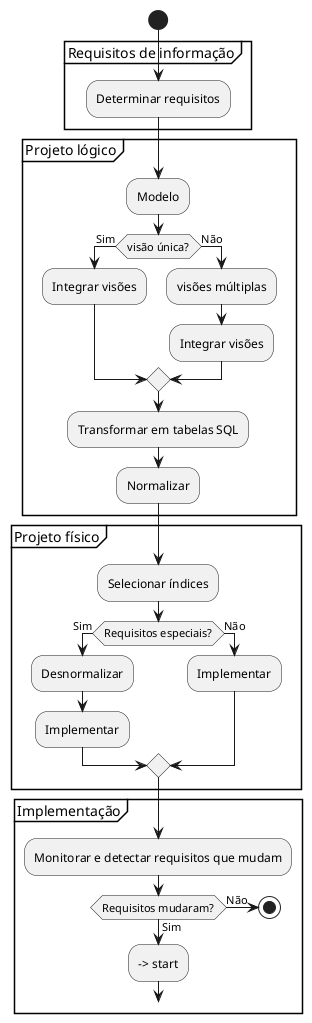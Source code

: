 @startuml O ciclo de vida do banco de dados
start

partition "Requisitos de informação" {
    :Determinar requisitos;    
}

partition "Projeto lógico" {
    :Modelo;
    if (visão única?) then (Sim)
        :Integrar visões;
    else (Não)
        :visões múltiplas;
        :Integrar visões;
    endif
    :Transformar em tabelas SQL;
    :Normalizar;
}

partition "Projeto físico" {
    :Selecionar índices;
    if (Requisitos especiais?) then (Sim)
        :Desnormalizar;
        :Implementar;
    else (Não)
        :Implementar;
    endif
}

partition "Implementação" {
    :Monitorar e detectar requisitos que mudam;
    if (Requisitos mudaram?) then (Sim)
        --> start
    else (Não)
        stop
    endif
}
@enduml
